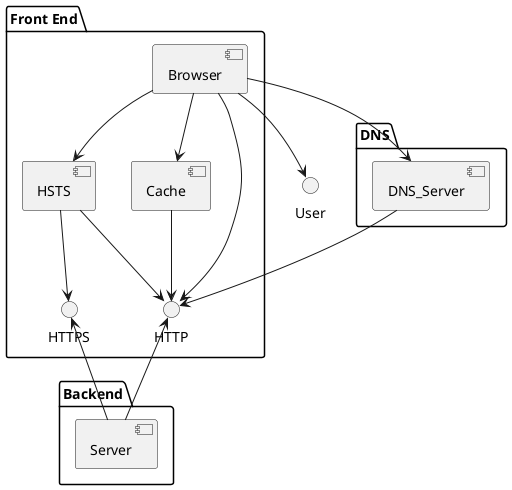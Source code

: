 @startuml

interface User

package "Front End" {
    component Browser
    component Cache
    component HSTS
    interface HTTP
    interface HTTPS
}
 
package "Backend" {
    component Server
} 

package "DNS" {
    component DNS_Server
} 

Browser --> User
Browser --> Cache
Browser --> HSTS
Cache --> HTTP
Browser --> HTTP
HSTS --> HTTP
HSTS --> HTTPS
HTTP <-- Server
HTTPS <-- Server
Browser --> DNS_Server
DNS_Server --> HTTP

@enduml
